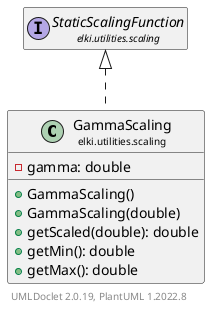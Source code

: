 @startuml
    remove .*\.(Instance|Par|Parameterizer|Factory)$
    set namespaceSeparator none
    hide empty fields
    hide empty methods

    class "<size:14>GammaScaling\n<size:10>elki.utilities.scaling" as elki.utilities.scaling.GammaScaling [[GammaScaling.html]] {
        -gamma: double
        +GammaScaling()
        +GammaScaling(double)
        +getScaled(double): double
        +getMin(): double
        +getMax(): double
    }

    interface "<size:14>StaticScalingFunction\n<size:10>elki.utilities.scaling" as elki.utilities.scaling.StaticScalingFunction [[StaticScalingFunction.html]]
    class "<size:14>GammaScaling.Par\n<size:10>elki.utilities.scaling" as elki.utilities.scaling.GammaScaling.Par [[GammaScaling.Par.html]]

    elki.utilities.scaling.StaticScalingFunction <|.. elki.utilities.scaling.GammaScaling
    elki.utilities.scaling.GammaScaling +-- elki.utilities.scaling.GammaScaling.Par

    center footer UMLDoclet 2.0.19, PlantUML 1.2022.8
@enduml
